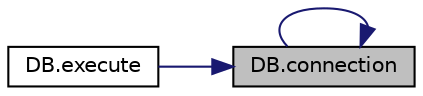 digraph "DB.connection"
{
 // LATEX_PDF_SIZE
  edge [fontname="Helvetica",fontsize="10",labelfontname="Helvetica",labelfontsize="10"];
  node [fontname="Helvetica",fontsize="10",shape=record];
  rankdir="RL";
  Node1 [label="DB.connection",height=0.2,width=0.4,color="black", fillcolor="grey75", style="filled", fontcolor="black",tooltip=" "];
  Node1 -> Node1 [dir="back",color="midnightblue",fontsize="10",style="solid",fontname="Helvetica"];
  Node1 -> Node2 [dir="back",color="midnightblue",fontsize="10",style="solid",fontname="Helvetica"];
  Node2 [label="DB.execute",height=0.2,width=0.4,color="black", fillcolor="white", style="filled",URL="$d8/dd0/namespace_d_b_a2853315253fe379097e014eb76a6aea5.html#a2853315253fe379097e014eb76a6aea5",tooltip=" "];
}

